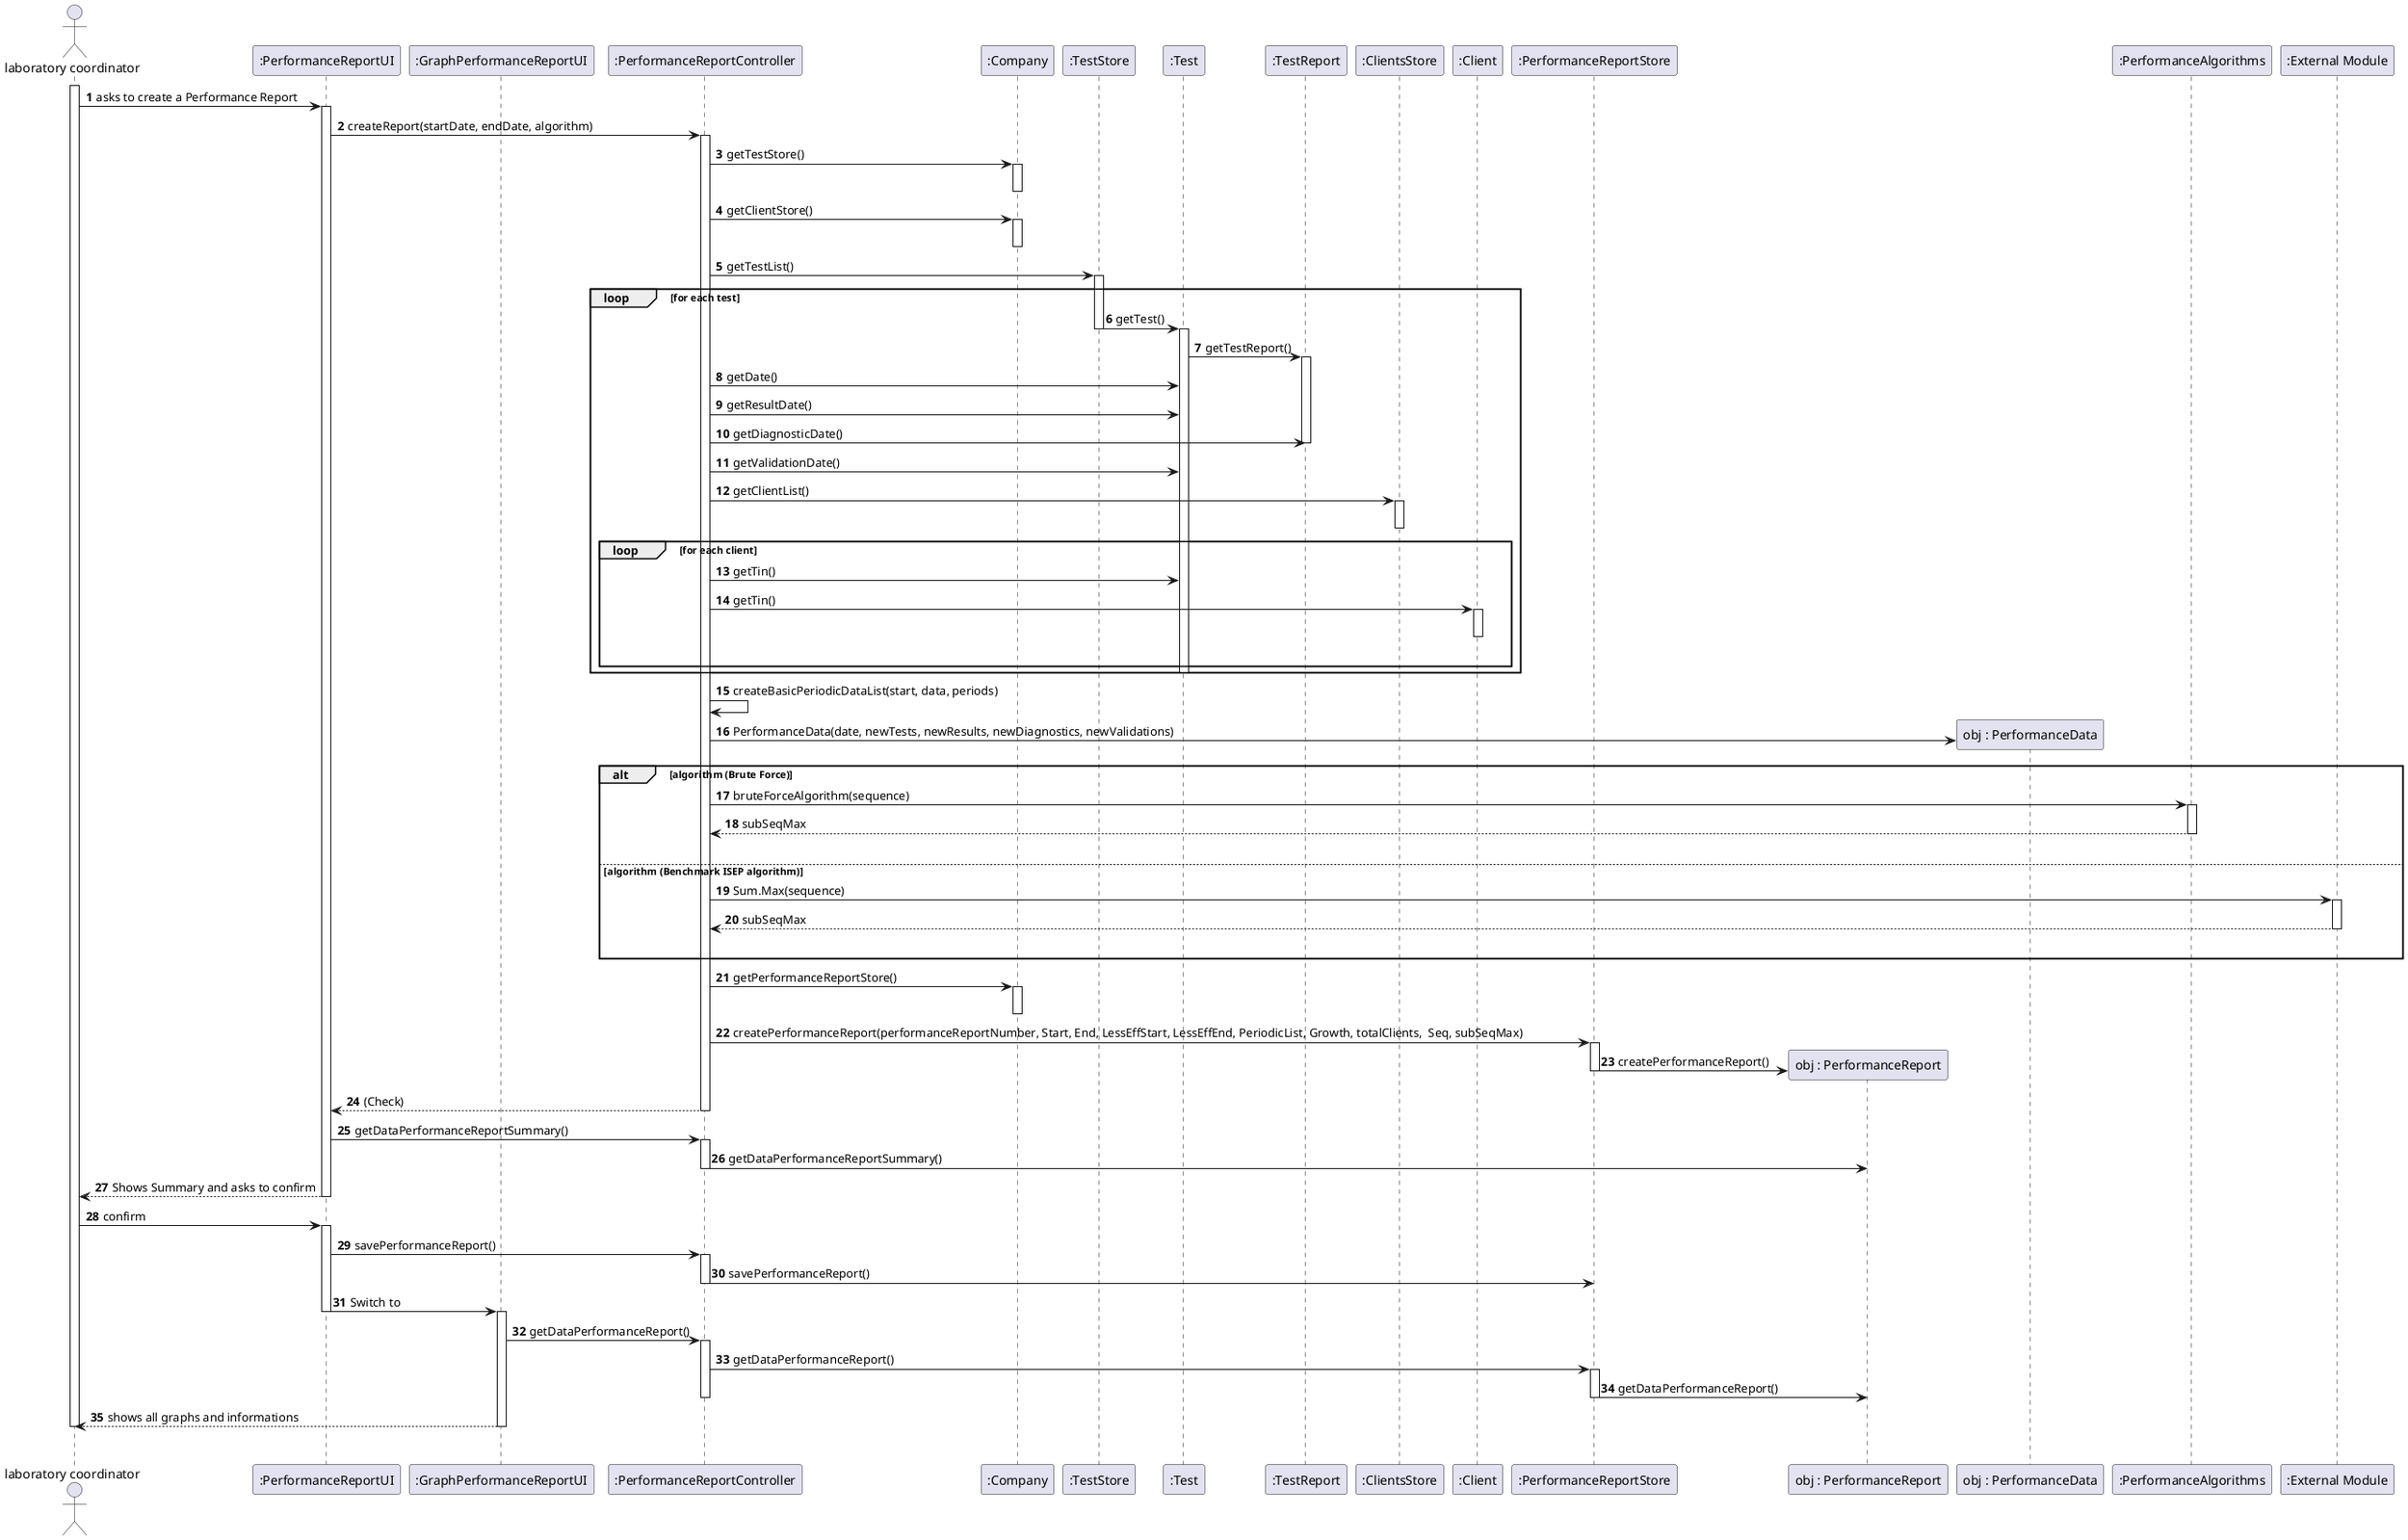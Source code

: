 @startuml
autonumber
'hide footbox
actor "laboratory coordinator" as ADM

participant ":PerformanceReportUI" as UI
participant ":GraphPerformanceReportUI" as GUI
participant ":PerformanceReportController" as CTRL
participant ":Company" as _APP
participant ":TestStore" as TS
participant ":Test" as T
participant ":TestReport" as TR
participant ":ClientsStore" as CS
participant ":Client" as C
participant ":PerformanceReportStore" as PRS
participant "obj : PerformanceReport" as PR
participant "obj : PerformanceData" as PD
participant ":PerformanceAlgorithms" as PA
participant ":External Module" as EM


activate ADM
ADM -> UI : asks to create a Performance Report
activate UI
UI -> CTRL : createReport(startDate, endDate, algorithm)
activate CTRL

CTRL -> _APP : getTestStore()
activate _APP
deactivate _APP
CTRL -> _APP : getClientStore()
activate _APP
deactivate _APP
CTRL -> TS : getTestList()
LOOP for each test
activate TS
TS -> T : getTest()
deactivate TS
activate T

T -> TR : getTestReport()
activate TR


CTRL -> T : getDate()
CTRL -> T : getResultDate()
CTRL -> TR : getDiagnosticDate()
deactivate TR
CTRL -> T : getValidationDate()
CTRL -> CS : getClientList()
LOOP for each client
activate CS
deactivate CS
CTRL -> T : getTin()
CTRL -> C : getTin()
activate C
deactivate C
|||
END LOOP
deactivate C
deactivate T
END LOOP

CTRL ->CTRL : createBasicPeriodicDataList(start, data, periods)
create PD
CTRL ->PD : PerformanceData(date, newTests, newResults, newDiagnostics, newValidations)
alt algorithm (Brute Force)
CTRL ->PA : bruteForceAlgorithm(sequence)
activate PA
PA -->CTRL : subSeqMax
deactivate PA
|||
else algorithm (Benchmark ISEP algorithm)
CTRL ->EM : Sum.Max(sequence)
activate EM
EM -->CTRL : subSeqMax
deactivate EM
|||
end
CTRL ->_APP : getPerformanceReportStore()
activate _APP
deactivate _APP
CTRL ->PRS : createPerformanceReport(performanceReportNumber, Start, End, LessEffStart, LessEffEnd, PeriodicList, Growth, totalClients,  Seq, subSeqMax)
activate PRS
create PR
PRS ->PR : createPerformanceReport()
deactivate PRS

CTRL --> UI : (Check)
deactivate CTRL
UI -> CTRL : getDataPerformanceReportSummary()
activate CTRL
CTRL -> PR : getDataPerformanceReportSummary()
deactivate CTRL
UI --> ADM : Shows Summary and asks to confirm
deactivate UI
ADM -> UI : confirm
activate UI
UI -> CTRL : savePerformanceReport()
activate CTRL
CTRL -> PRS : savePerformanceReport()
deactivate CTRL
UI -> GUI : Switch to
deactivate UI
activate GUI
GUI -> CTRL : getDataPerformanceReport()
activate CTRL
CTRL -> PRS : getDataPerformanceReport()
activate PRS
PRS -> PR : getDataPerformanceReport()
deactivate PRS
deactivate CTRL
GUI --> ADM : shows all graphs and informations
deactivate GUI
|||
deactivate ADM



@enduml